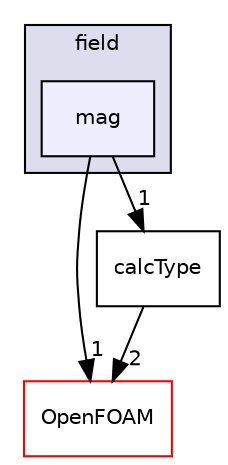 digraph "src/postProcessing/foamCalcFunctions/field/mag" {
  bgcolor=transparent;
  compound=true
  node [ fontsize="10", fontname="Helvetica"];
  edge [ labelfontsize="10", labelfontname="Helvetica"];
  subgraph clusterdir_bfcb018a42f8a829ae9e479a66188d55 {
    graph [ bgcolor="#ddddee", pencolor="black", label="field" fontname="Helvetica", fontsize="10", URL="dir_bfcb018a42f8a829ae9e479a66188d55.html"]
  dir_cc7e32ab66a60df50dcd8712ed8cd7cf [shape=box, label="mag", style="filled", fillcolor="#eeeeff", pencolor="black", URL="dir_cc7e32ab66a60df50dcd8712ed8cd7cf.html"];
  }
  dir_c5473ff19b20e6ec4dfe5c310b3778a8 [shape=box label="OpenFOAM" color="red" URL="dir_c5473ff19b20e6ec4dfe5c310b3778a8.html"];
  dir_8cc17f8dfc78ec3c29315950341ce9ca [shape=box label="calcType" URL="dir_8cc17f8dfc78ec3c29315950341ce9ca.html"];
  dir_cc7e32ab66a60df50dcd8712ed8cd7cf->dir_c5473ff19b20e6ec4dfe5c310b3778a8 [headlabel="1", labeldistance=1.5 headhref="dir_002446_001888.html"];
  dir_cc7e32ab66a60df50dcd8712ed8cd7cf->dir_8cc17f8dfc78ec3c29315950341ce9ca [headlabel="1", labeldistance=1.5 headhref="dir_002446_002441.html"];
  dir_8cc17f8dfc78ec3c29315950341ce9ca->dir_c5473ff19b20e6ec4dfe5c310b3778a8 [headlabel="2", labeldistance=1.5 headhref="dir_002441_001888.html"];
}
